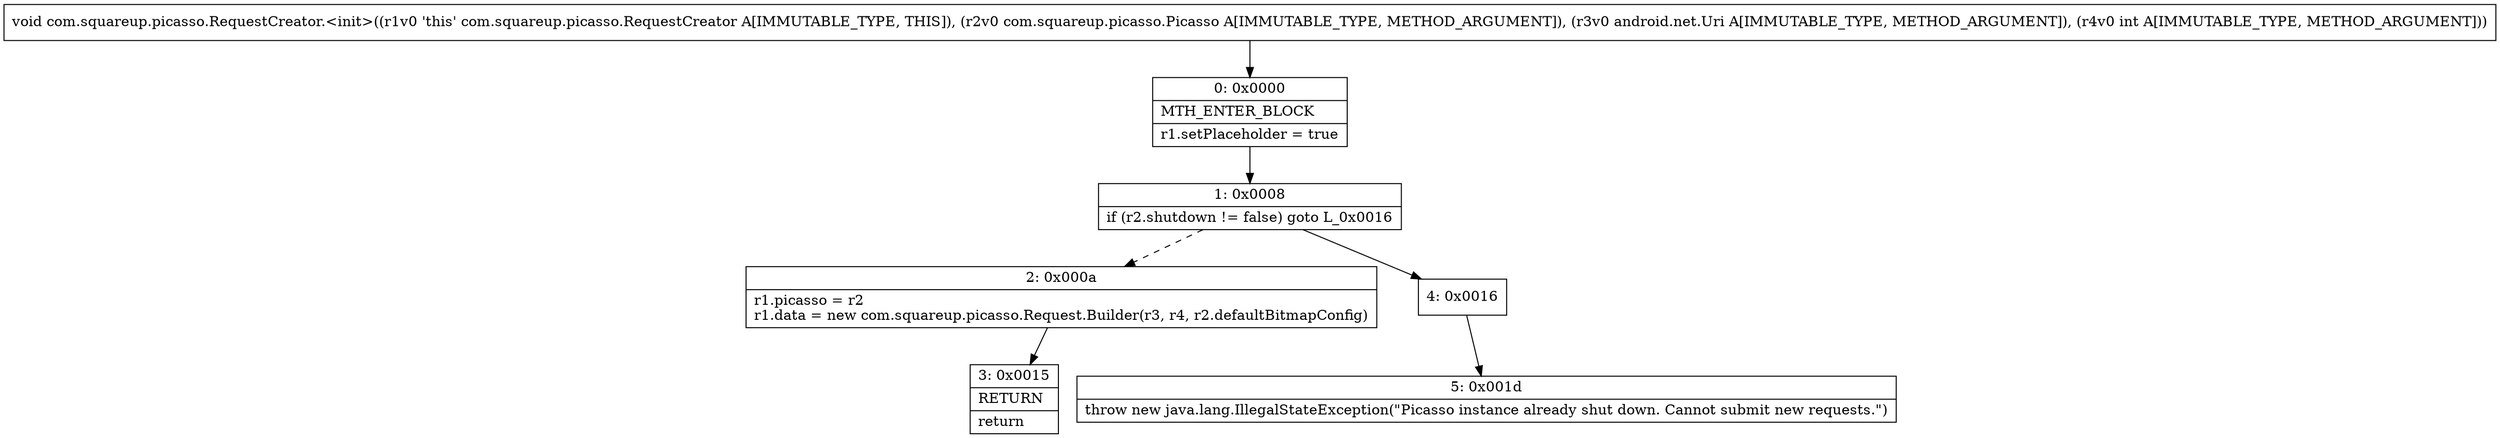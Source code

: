 digraph "CFG forcom.squareup.picasso.RequestCreator.\<init\>(Lcom\/squareup\/picasso\/Picasso;Landroid\/net\/Uri;I)V" {
Node_0 [shape=record,label="{0\:\ 0x0000|MTH_ENTER_BLOCK\l|r1.setPlaceholder = true\l}"];
Node_1 [shape=record,label="{1\:\ 0x0008|if (r2.shutdown != false) goto L_0x0016\l}"];
Node_2 [shape=record,label="{2\:\ 0x000a|r1.picasso = r2\lr1.data = new com.squareup.picasso.Request.Builder(r3, r4, r2.defaultBitmapConfig)\l}"];
Node_3 [shape=record,label="{3\:\ 0x0015|RETURN\l|return\l}"];
Node_4 [shape=record,label="{4\:\ 0x0016}"];
Node_5 [shape=record,label="{5\:\ 0x001d|throw new java.lang.IllegalStateException(\"Picasso instance already shut down. Cannot submit new requests.\")\l}"];
MethodNode[shape=record,label="{void com.squareup.picasso.RequestCreator.\<init\>((r1v0 'this' com.squareup.picasso.RequestCreator A[IMMUTABLE_TYPE, THIS]), (r2v0 com.squareup.picasso.Picasso A[IMMUTABLE_TYPE, METHOD_ARGUMENT]), (r3v0 android.net.Uri A[IMMUTABLE_TYPE, METHOD_ARGUMENT]), (r4v0 int A[IMMUTABLE_TYPE, METHOD_ARGUMENT])) }"];
MethodNode -> Node_0;
Node_0 -> Node_1;
Node_1 -> Node_2[style=dashed];
Node_1 -> Node_4;
Node_2 -> Node_3;
Node_4 -> Node_5;
}

